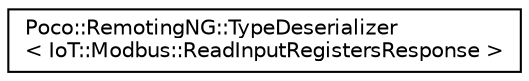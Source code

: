 digraph "Graphical Class Hierarchy"
{
 // LATEX_PDF_SIZE
  edge [fontname="Helvetica",fontsize="10",labelfontname="Helvetica",labelfontsize="10"];
  node [fontname="Helvetica",fontsize="10",shape=record];
  rankdir="LR";
  Node0 [label="Poco::RemotingNG::TypeDeserializer\l\< IoT::Modbus::ReadInputRegistersResponse \>",height=0.2,width=0.4,color="black", fillcolor="white", style="filled",URL="$classPoco_1_1RemotingNG_1_1TypeDeserializer_3_01IoT_1_1Modbus_1_1ReadInputRegistersResponse_01_4.html",tooltip=" "];
}
